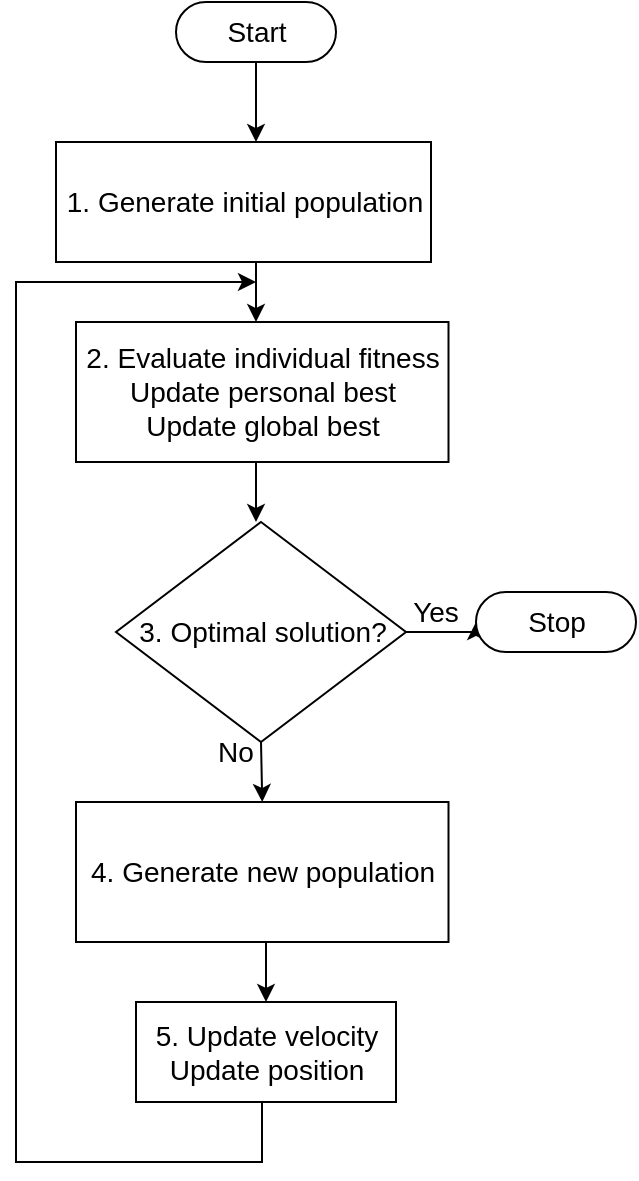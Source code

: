 <mxfile version="17.4.6" type="github">
  <diagram id="iBjuOhT5ulxvrjHh29C7" name="Page-1">
    <mxGraphModel dx="1591" dy="1011" grid="1" gridSize="10" guides="0" tooltips="1" connect="1" arrows="1" fold="1" page="1" pageScale="1" pageWidth="827" pageHeight="1169" math="0" shadow="0">
      <root>
        <mxCell id="0" />
        <mxCell id="1" parent="0" />
        <mxCell id="4DZSBZ8nRWweAsXE0eoO-2" style="edgeStyle=orthogonalEdgeStyle;rounded=0;orthogonalLoop=1;jettySize=auto;html=1;exitX=0.5;exitY=0.5;exitDx=0;exitDy=15;exitPerimeter=0;fontSize=14;" parent="1" source="4DZSBZ8nRWweAsXE0eoO-1" edge="1">
          <mxGeometry relative="1" as="geometry">
            <mxPoint x="250" y="120" as="targetPoint" />
          </mxGeometry>
        </mxCell>
        <mxCell id="4DZSBZ8nRWweAsXE0eoO-1" value="Start" style="html=1;dashed=0;whitespace=wrap;shape=mxgraph.dfd.start;fontSize=14;" parent="1" vertex="1">
          <mxGeometry x="210" y="50" width="80" height="30" as="geometry" />
        </mxCell>
        <mxCell id="4DZSBZ8nRWweAsXE0eoO-4" style="edgeStyle=orthogonalEdgeStyle;rounded=0;orthogonalLoop=1;jettySize=auto;html=1;exitX=0.5;exitY=1;exitDx=0;exitDy=0;fontSize=14;" parent="1" source="4DZSBZ8nRWweAsXE0eoO-3" edge="1">
          <mxGeometry relative="1" as="geometry">
            <mxPoint x="250" y="210" as="targetPoint" />
          </mxGeometry>
        </mxCell>
        <mxCell id="4DZSBZ8nRWweAsXE0eoO-3" value="1. Generate initial population" style="html=1;dashed=0;whitespace=wrap;fontSize=14;" parent="1" vertex="1">
          <mxGeometry x="150" y="120" width="187.5" height="60" as="geometry" />
        </mxCell>
        <mxCell id="4DZSBZ8nRWweAsXE0eoO-9" style="edgeStyle=orthogonalEdgeStyle;rounded=0;orthogonalLoop=1;jettySize=auto;html=1;exitX=0.5;exitY=1;exitDx=0;exitDy=0;fontSize=14;" parent="1" source="4DZSBZ8nRWweAsXE0eoO-5" edge="1">
          <mxGeometry relative="1" as="geometry">
            <mxPoint x="250" y="310" as="targetPoint" />
          </mxGeometry>
        </mxCell>
        <mxCell id="4DZSBZ8nRWweAsXE0eoO-5" value="2. Evaluate individual fitness&lt;br&gt;Update personal best&lt;br&gt;Update global best" style="html=1;dashed=0;whitespace=wrap;fontSize=14;" parent="1" vertex="1">
          <mxGeometry x="160" y="210" width="186.25" height="70" as="geometry" />
        </mxCell>
        <mxCell id="4DZSBZ8nRWweAsXE0eoO-11" style="edgeStyle=orthogonalEdgeStyle;rounded=0;orthogonalLoop=1;jettySize=auto;html=1;exitX=1;exitY=0.5;exitDx=0;exitDy=0;fontSize=14;" parent="1" source="4DZSBZ8nRWweAsXE0eoO-10" edge="1">
          <mxGeometry relative="1" as="geometry">
            <mxPoint x="360" y="360" as="targetPoint" />
          </mxGeometry>
        </mxCell>
        <mxCell id="4DZSBZ8nRWweAsXE0eoO-13" style="edgeStyle=orthogonalEdgeStyle;rounded=0;orthogonalLoop=1;jettySize=auto;html=1;exitX=0.5;exitY=1;exitDx=0;exitDy=0;fontSize=14;entryX=0.5;entryY=0;entryDx=0;entryDy=0;" parent="1" source="4DZSBZ8nRWweAsXE0eoO-10" target="4DZSBZ8nRWweAsXE0eoO-16" edge="1">
          <mxGeometry relative="1" as="geometry">
            <mxPoint x="250" y="440" as="targetPoint" />
          </mxGeometry>
        </mxCell>
        <mxCell id="4DZSBZ8nRWweAsXE0eoO-10" value="3. Optimal solution?" style="shape=rhombus;html=1;dashed=0;whitespace=wrap;perimeter=rhombusPerimeter;fontSize=14;" parent="1" vertex="1">
          <mxGeometry x="180" y="310" width="145" height="110" as="geometry" />
        </mxCell>
        <mxCell id="4DZSBZ8nRWweAsXE0eoO-12" value="Stop" style="html=1;dashed=0;whitespace=wrap;shape=mxgraph.dfd.start;fontSize=14;" parent="1" vertex="1">
          <mxGeometry x="360" y="345" width="80" height="30" as="geometry" />
        </mxCell>
        <mxCell id="4DZSBZ8nRWweAsXE0eoO-14" value="Yes" style="text;html=1;strokeColor=none;fillColor=none;align=center;verticalAlign=middle;whiteSpace=wrap;rounded=0;fontSize=14;" parent="1" vertex="1">
          <mxGeometry x="310" y="340" width="60" height="30" as="geometry" />
        </mxCell>
        <mxCell id="4DZSBZ8nRWweAsXE0eoO-15" value="No" style="text;html=1;strokeColor=none;fillColor=none;align=center;verticalAlign=middle;whiteSpace=wrap;rounded=0;fontSize=14;" parent="1" vertex="1">
          <mxGeometry x="210" y="410" width="60" height="30" as="geometry" />
        </mxCell>
        <mxCell id="4DZSBZ8nRWweAsXE0eoO-17" style="edgeStyle=orthogonalEdgeStyle;rounded=0;orthogonalLoop=1;jettySize=auto;html=1;exitX=0.5;exitY=1;exitDx=0;exitDy=0;fontSize=14;entryX=0.5;entryY=0;entryDx=0;entryDy=0;" parent="1" source="4DZSBZ8nRWweAsXE0eoO-16" target="4DZSBZ8nRWweAsXE0eoO-18" edge="1">
          <mxGeometry relative="1" as="geometry">
            <mxPoint x="250" y="540" as="targetPoint" />
          </mxGeometry>
        </mxCell>
        <mxCell id="4DZSBZ8nRWweAsXE0eoO-16" value="4. Generate new population" style="html=1;dashed=0;whitespace=wrap;fontSize=14;" parent="1" vertex="1">
          <mxGeometry x="160" y="450" width="186.25" height="70" as="geometry" />
        </mxCell>
        <mxCell id="4DZSBZ8nRWweAsXE0eoO-19" style="edgeStyle=orthogonalEdgeStyle;rounded=0;orthogonalLoop=1;jettySize=auto;html=1;exitX=0.5;exitY=1;exitDx=0;exitDy=0;fontSize=14;" parent="1" source="4DZSBZ8nRWweAsXE0eoO-18" edge="1">
          <mxGeometry relative="1" as="geometry">
            <mxPoint x="250" y="190" as="targetPoint" />
            <Array as="points">
              <mxPoint x="253" y="600" />
              <mxPoint x="253" y="630" />
              <mxPoint x="130" y="630" />
              <mxPoint x="130" y="190" />
            </Array>
          </mxGeometry>
        </mxCell>
        <mxCell id="4DZSBZ8nRWweAsXE0eoO-18" value="5. Update velocity&lt;br&gt;Update position" style="html=1;dashed=0;whitespace=wrap;fontSize=14;" parent="1" vertex="1">
          <mxGeometry x="190" y="550" width="130" height="50" as="geometry" />
        </mxCell>
      </root>
    </mxGraphModel>
  </diagram>
</mxfile>
